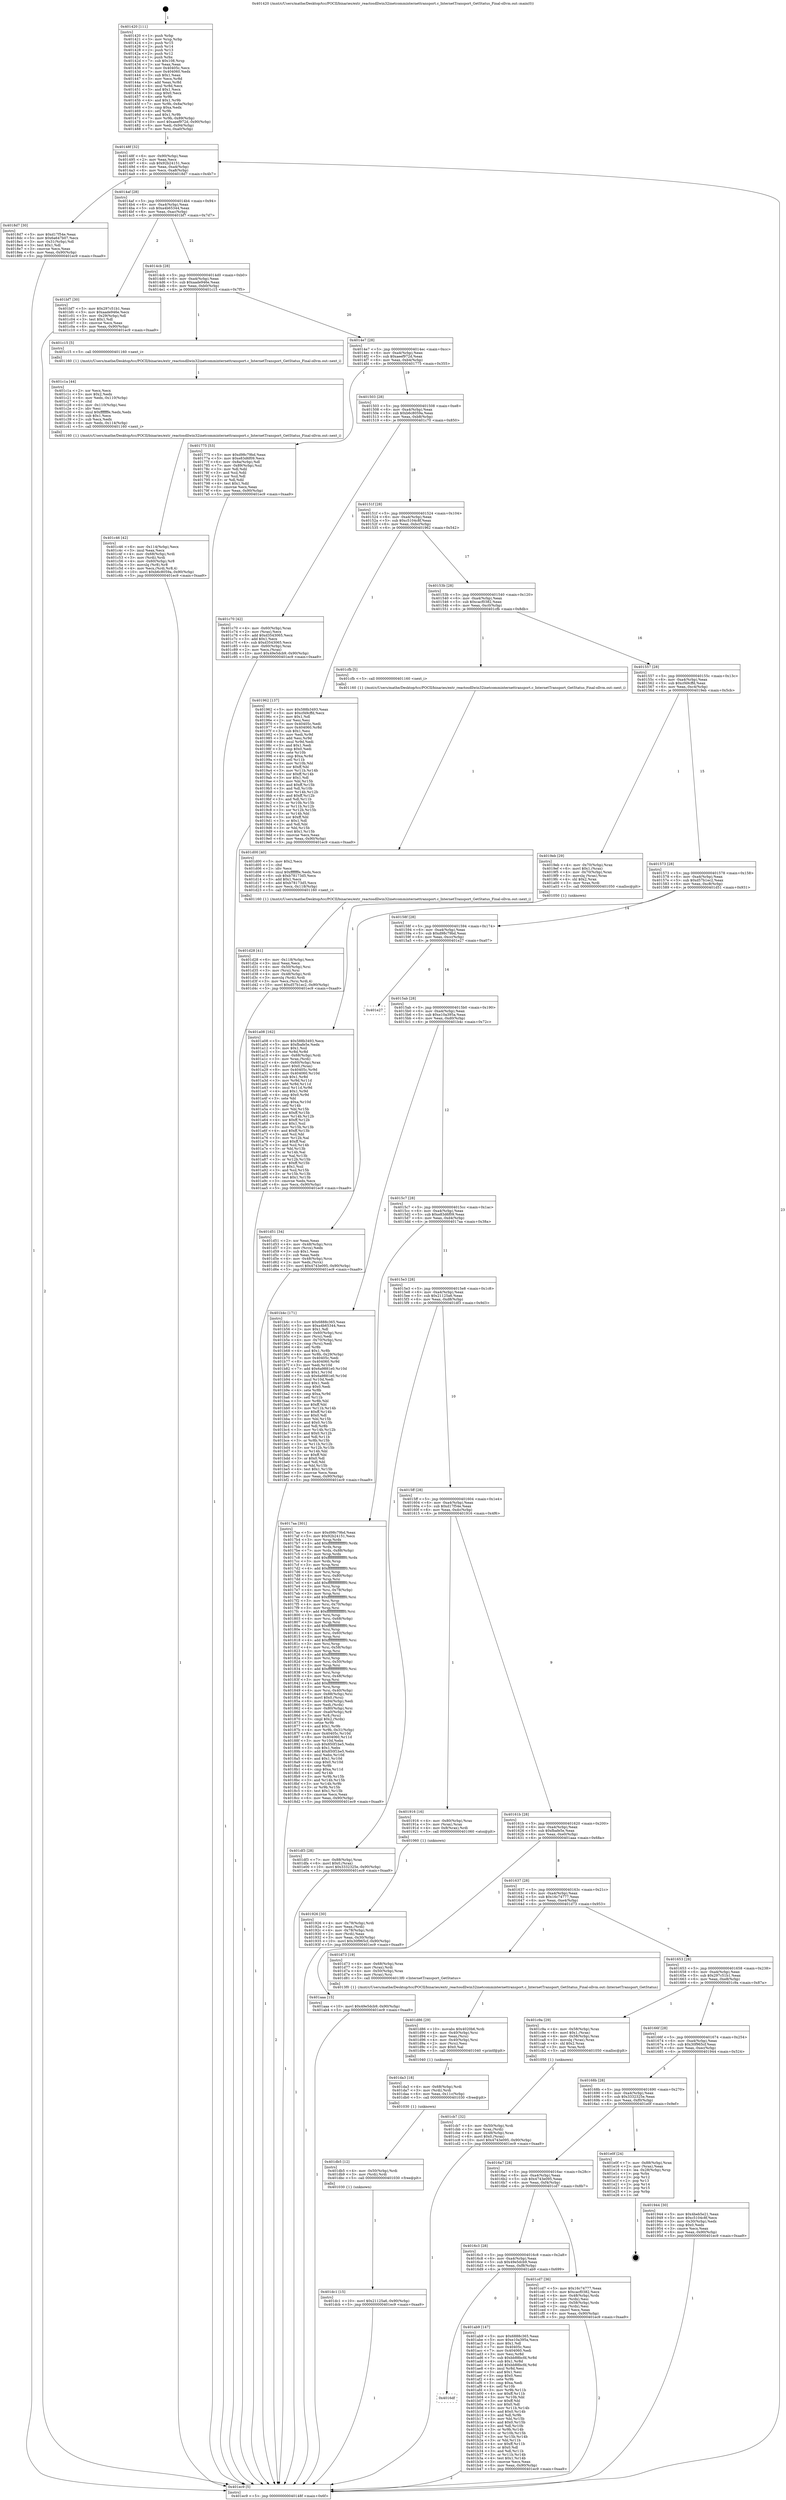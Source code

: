 digraph "0x401420" {
  label = "0x401420 (/mnt/c/Users/mathe/Desktop/tcc/POCII/binaries/extr_reactosdllwin32inetcomminternettransport.c_InternetTransport_GetStatus_Final-ollvm.out::main(0))"
  labelloc = "t"
  node[shape=record]

  Entry [label="",width=0.3,height=0.3,shape=circle,fillcolor=black,style=filled]
  "0x40148f" [label="{
     0x40148f [32]\l
     | [instrs]\l
     &nbsp;&nbsp;0x40148f \<+6\>: mov -0x90(%rbp),%eax\l
     &nbsp;&nbsp;0x401495 \<+2\>: mov %eax,%ecx\l
     &nbsp;&nbsp;0x401497 \<+6\>: sub $0x92b24151,%ecx\l
     &nbsp;&nbsp;0x40149d \<+6\>: mov %eax,-0xa4(%rbp)\l
     &nbsp;&nbsp;0x4014a3 \<+6\>: mov %ecx,-0xa8(%rbp)\l
     &nbsp;&nbsp;0x4014a9 \<+6\>: je 00000000004018d7 \<main+0x4b7\>\l
  }"]
  "0x4018d7" [label="{
     0x4018d7 [30]\l
     | [instrs]\l
     &nbsp;&nbsp;0x4018d7 \<+5\>: mov $0xd17f54e,%eax\l
     &nbsp;&nbsp;0x4018dc \<+5\>: mov $0x6a647b07,%ecx\l
     &nbsp;&nbsp;0x4018e1 \<+3\>: mov -0x31(%rbp),%dl\l
     &nbsp;&nbsp;0x4018e4 \<+3\>: test $0x1,%dl\l
     &nbsp;&nbsp;0x4018e7 \<+3\>: cmovne %ecx,%eax\l
     &nbsp;&nbsp;0x4018ea \<+6\>: mov %eax,-0x90(%rbp)\l
     &nbsp;&nbsp;0x4018f0 \<+5\>: jmp 0000000000401ec9 \<main+0xaa9\>\l
  }"]
  "0x4014af" [label="{
     0x4014af [28]\l
     | [instrs]\l
     &nbsp;&nbsp;0x4014af \<+5\>: jmp 00000000004014b4 \<main+0x94\>\l
     &nbsp;&nbsp;0x4014b4 \<+6\>: mov -0xa4(%rbp),%eax\l
     &nbsp;&nbsp;0x4014ba \<+5\>: sub $0xa4b65344,%eax\l
     &nbsp;&nbsp;0x4014bf \<+6\>: mov %eax,-0xac(%rbp)\l
     &nbsp;&nbsp;0x4014c5 \<+6\>: je 0000000000401bf7 \<main+0x7d7\>\l
  }"]
  Exit [label="",width=0.3,height=0.3,shape=circle,fillcolor=black,style=filled,peripheries=2]
  "0x401bf7" [label="{
     0x401bf7 [30]\l
     | [instrs]\l
     &nbsp;&nbsp;0x401bf7 \<+5\>: mov $0x297c51b1,%eax\l
     &nbsp;&nbsp;0x401bfc \<+5\>: mov $0xaade946e,%ecx\l
     &nbsp;&nbsp;0x401c01 \<+3\>: mov -0x29(%rbp),%dl\l
     &nbsp;&nbsp;0x401c04 \<+3\>: test $0x1,%dl\l
     &nbsp;&nbsp;0x401c07 \<+3\>: cmovne %ecx,%eax\l
     &nbsp;&nbsp;0x401c0a \<+6\>: mov %eax,-0x90(%rbp)\l
     &nbsp;&nbsp;0x401c10 \<+5\>: jmp 0000000000401ec9 \<main+0xaa9\>\l
  }"]
  "0x4014cb" [label="{
     0x4014cb [28]\l
     | [instrs]\l
     &nbsp;&nbsp;0x4014cb \<+5\>: jmp 00000000004014d0 \<main+0xb0\>\l
     &nbsp;&nbsp;0x4014d0 \<+6\>: mov -0xa4(%rbp),%eax\l
     &nbsp;&nbsp;0x4014d6 \<+5\>: sub $0xaade946e,%eax\l
     &nbsp;&nbsp;0x4014db \<+6\>: mov %eax,-0xb0(%rbp)\l
     &nbsp;&nbsp;0x4014e1 \<+6\>: je 0000000000401c15 \<main+0x7f5\>\l
  }"]
  "0x401dc1" [label="{
     0x401dc1 [15]\l
     | [instrs]\l
     &nbsp;&nbsp;0x401dc1 \<+10\>: movl $0x21125a6,-0x90(%rbp)\l
     &nbsp;&nbsp;0x401dcb \<+5\>: jmp 0000000000401ec9 \<main+0xaa9\>\l
  }"]
  "0x401c15" [label="{
     0x401c15 [5]\l
     | [instrs]\l
     &nbsp;&nbsp;0x401c15 \<+5\>: call 0000000000401160 \<next_i\>\l
     | [calls]\l
     &nbsp;&nbsp;0x401160 \{1\} (/mnt/c/Users/mathe/Desktop/tcc/POCII/binaries/extr_reactosdllwin32inetcomminternettransport.c_InternetTransport_GetStatus_Final-ollvm.out::next_i)\l
  }"]
  "0x4014e7" [label="{
     0x4014e7 [28]\l
     | [instrs]\l
     &nbsp;&nbsp;0x4014e7 \<+5\>: jmp 00000000004014ec \<main+0xcc\>\l
     &nbsp;&nbsp;0x4014ec \<+6\>: mov -0xa4(%rbp),%eax\l
     &nbsp;&nbsp;0x4014f2 \<+5\>: sub $0xaeef972d,%eax\l
     &nbsp;&nbsp;0x4014f7 \<+6\>: mov %eax,-0xb4(%rbp)\l
     &nbsp;&nbsp;0x4014fd \<+6\>: je 0000000000401775 \<main+0x355\>\l
  }"]
  "0x401db5" [label="{
     0x401db5 [12]\l
     | [instrs]\l
     &nbsp;&nbsp;0x401db5 \<+4\>: mov -0x50(%rbp),%rdi\l
     &nbsp;&nbsp;0x401db9 \<+3\>: mov (%rdi),%rdi\l
     &nbsp;&nbsp;0x401dbc \<+5\>: call 0000000000401030 \<free@plt\>\l
     | [calls]\l
     &nbsp;&nbsp;0x401030 \{1\} (unknown)\l
  }"]
  "0x401775" [label="{
     0x401775 [53]\l
     | [instrs]\l
     &nbsp;&nbsp;0x401775 \<+5\>: mov $0xd98c79bd,%eax\l
     &nbsp;&nbsp;0x40177a \<+5\>: mov $0xe83d6f09,%ecx\l
     &nbsp;&nbsp;0x40177f \<+6\>: mov -0x8a(%rbp),%dl\l
     &nbsp;&nbsp;0x401785 \<+7\>: mov -0x89(%rbp),%sil\l
     &nbsp;&nbsp;0x40178c \<+3\>: mov %dl,%dil\l
     &nbsp;&nbsp;0x40178f \<+3\>: and %sil,%dil\l
     &nbsp;&nbsp;0x401792 \<+3\>: xor %sil,%dl\l
     &nbsp;&nbsp;0x401795 \<+3\>: or %dl,%dil\l
     &nbsp;&nbsp;0x401798 \<+4\>: test $0x1,%dil\l
     &nbsp;&nbsp;0x40179c \<+3\>: cmovne %ecx,%eax\l
     &nbsp;&nbsp;0x40179f \<+6\>: mov %eax,-0x90(%rbp)\l
     &nbsp;&nbsp;0x4017a5 \<+5\>: jmp 0000000000401ec9 \<main+0xaa9\>\l
  }"]
  "0x401503" [label="{
     0x401503 [28]\l
     | [instrs]\l
     &nbsp;&nbsp;0x401503 \<+5\>: jmp 0000000000401508 \<main+0xe8\>\l
     &nbsp;&nbsp;0x401508 \<+6\>: mov -0xa4(%rbp),%eax\l
     &nbsp;&nbsp;0x40150e \<+5\>: sub $0xb6c8059a,%eax\l
     &nbsp;&nbsp;0x401513 \<+6\>: mov %eax,-0xb8(%rbp)\l
     &nbsp;&nbsp;0x401519 \<+6\>: je 0000000000401c70 \<main+0x850\>\l
  }"]
  "0x401ec9" [label="{
     0x401ec9 [5]\l
     | [instrs]\l
     &nbsp;&nbsp;0x401ec9 \<+5\>: jmp 000000000040148f \<main+0x6f\>\l
  }"]
  "0x401420" [label="{
     0x401420 [111]\l
     | [instrs]\l
     &nbsp;&nbsp;0x401420 \<+1\>: push %rbp\l
     &nbsp;&nbsp;0x401421 \<+3\>: mov %rsp,%rbp\l
     &nbsp;&nbsp;0x401424 \<+2\>: push %r15\l
     &nbsp;&nbsp;0x401426 \<+2\>: push %r14\l
     &nbsp;&nbsp;0x401428 \<+2\>: push %r13\l
     &nbsp;&nbsp;0x40142a \<+2\>: push %r12\l
     &nbsp;&nbsp;0x40142c \<+1\>: push %rbx\l
     &nbsp;&nbsp;0x40142d \<+7\>: sub $0x108,%rsp\l
     &nbsp;&nbsp;0x401434 \<+2\>: xor %eax,%eax\l
     &nbsp;&nbsp;0x401436 \<+7\>: mov 0x40405c,%ecx\l
     &nbsp;&nbsp;0x40143d \<+7\>: mov 0x404060,%edx\l
     &nbsp;&nbsp;0x401444 \<+3\>: sub $0x1,%eax\l
     &nbsp;&nbsp;0x401447 \<+3\>: mov %ecx,%r8d\l
     &nbsp;&nbsp;0x40144a \<+3\>: add %eax,%r8d\l
     &nbsp;&nbsp;0x40144d \<+4\>: imul %r8d,%ecx\l
     &nbsp;&nbsp;0x401451 \<+3\>: and $0x1,%ecx\l
     &nbsp;&nbsp;0x401454 \<+3\>: cmp $0x0,%ecx\l
     &nbsp;&nbsp;0x401457 \<+4\>: sete %r9b\l
     &nbsp;&nbsp;0x40145b \<+4\>: and $0x1,%r9b\l
     &nbsp;&nbsp;0x40145f \<+7\>: mov %r9b,-0x8a(%rbp)\l
     &nbsp;&nbsp;0x401466 \<+3\>: cmp $0xa,%edx\l
     &nbsp;&nbsp;0x401469 \<+4\>: setl %r9b\l
     &nbsp;&nbsp;0x40146d \<+4\>: and $0x1,%r9b\l
     &nbsp;&nbsp;0x401471 \<+7\>: mov %r9b,-0x89(%rbp)\l
     &nbsp;&nbsp;0x401478 \<+10\>: movl $0xaeef972d,-0x90(%rbp)\l
     &nbsp;&nbsp;0x401482 \<+6\>: mov %edi,-0x94(%rbp)\l
     &nbsp;&nbsp;0x401488 \<+7\>: mov %rsi,-0xa0(%rbp)\l
  }"]
  "0x401da3" [label="{
     0x401da3 [18]\l
     | [instrs]\l
     &nbsp;&nbsp;0x401da3 \<+4\>: mov -0x68(%rbp),%rdi\l
     &nbsp;&nbsp;0x401da7 \<+3\>: mov (%rdi),%rdi\l
     &nbsp;&nbsp;0x401daa \<+6\>: mov %eax,-0x11c(%rbp)\l
     &nbsp;&nbsp;0x401db0 \<+5\>: call 0000000000401030 \<free@plt\>\l
     | [calls]\l
     &nbsp;&nbsp;0x401030 \{1\} (unknown)\l
  }"]
  "0x401c70" [label="{
     0x401c70 [42]\l
     | [instrs]\l
     &nbsp;&nbsp;0x401c70 \<+4\>: mov -0x60(%rbp),%rax\l
     &nbsp;&nbsp;0x401c74 \<+2\>: mov (%rax),%ecx\l
     &nbsp;&nbsp;0x401c76 \<+6\>: add $0xd3543065,%ecx\l
     &nbsp;&nbsp;0x401c7c \<+3\>: add $0x1,%ecx\l
     &nbsp;&nbsp;0x401c7f \<+6\>: sub $0xd3543065,%ecx\l
     &nbsp;&nbsp;0x401c85 \<+4\>: mov -0x60(%rbp),%rax\l
     &nbsp;&nbsp;0x401c89 \<+2\>: mov %ecx,(%rax)\l
     &nbsp;&nbsp;0x401c8b \<+10\>: movl $0x49e5dcb9,-0x90(%rbp)\l
     &nbsp;&nbsp;0x401c95 \<+5\>: jmp 0000000000401ec9 \<main+0xaa9\>\l
  }"]
  "0x40151f" [label="{
     0x40151f [28]\l
     | [instrs]\l
     &nbsp;&nbsp;0x40151f \<+5\>: jmp 0000000000401524 \<main+0x104\>\l
     &nbsp;&nbsp;0x401524 \<+6\>: mov -0xa4(%rbp),%eax\l
     &nbsp;&nbsp;0x40152a \<+5\>: sub $0xc5104c8f,%eax\l
     &nbsp;&nbsp;0x40152f \<+6\>: mov %eax,-0xbc(%rbp)\l
     &nbsp;&nbsp;0x401535 \<+6\>: je 0000000000401962 \<main+0x542\>\l
  }"]
  "0x401d86" [label="{
     0x401d86 [29]\l
     | [instrs]\l
     &nbsp;&nbsp;0x401d86 \<+10\>: movabs $0x4020b6,%rdi\l
     &nbsp;&nbsp;0x401d90 \<+4\>: mov -0x40(%rbp),%rsi\l
     &nbsp;&nbsp;0x401d94 \<+2\>: mov %eax,(%rsi)\l
     &nbsp;&nbsp;0x401d96 \<+4\>: mov -0x40(%rbp),%rsi\l
     &nbsp;&nbsp;0x401d9a \<+2\>: mov (%rsi),%esi\l
     &nbsp;&nbsp;0x401d9c \<+2\>: mov $0x0,%al\l
     &nbsp;&nbsp;0x401d9e \<+5\>: call 0000000000401040 \<printf@plt\>\l
     | [calls]\l
     &nbsp;&nbsp;0x401040 \{1\} (unknown)\l
  }"]
  "0x401962" [label="{
     0x401962 [137]\l
     | [instrs]\l
     &nbsp;&nbsp;0x401962 \<+5\>: mov $0x588b3493,%eax\l
     &nbsp;&nbsp;0x401967 \<+5\>: mov $0xcf49cffd,%ecx\l
     &nbsp;&nbsp;0x40196c \<+2\>: mov $0x1,%dl\l
     &nbsp;&nbsp;0x40196e \<+2\>: xor %esi,%esi\l
     &nbsp;&nbsp;0x401970 \<+7\>: mov 0x40405c,%edi\l
     &nbsp;&nbsp;0x401977 \<+8\>: mov 0x404060,%r8d\l
     &nbsp;&nbsp;0x40197f \<+3\>: sub $0x1,%esi\l
     &nbsp;&nbsp;0x401982 \<+3\>: mov %edi,%r9d\l
     &nbsp;&nbsp;0x401985 \<+3\>: add %esi,%r9d\l
     &nbsp;&nbsp;0x401988 \<+4\>: imul %r9d,%edi\l
     &nbsp;&nbsp;0x40198c \<+3\>: and $0x1,%edi\l
     &nbsp;&nbsp;0x40198f \<+3\>: cmp $0x0,%edi\l
     &nbsp;&nbsp;0x401992 \<+4\>: sete %r10b\l
     &nbsp;&nbsp;0x401996 \<+4\>: cmp $0xa,%r8d\l
     &nbsp;&nbsp;0x40199a \<+4\>: setl %r11b\l
     &nbsp;&nbsp;0x40199e \<+3\>: mov %r10b,%bl\l
     &nbsp;&nbsp;0x4019a1 \<+3\>: xor $0xff,%bl\l
     &nbsp;&nbsp;0x4019a4 \<+3\>: mov %r11b,%r14b\l
     &nbsp;&nbsp;0x4019a7 \<+4\>: xor $0xff,%r14b\l
     &nbsp;&nbsp;0x4019ab \<+3\>: xor $0x1,%dl\l
     &nbsp;&nbsp;0x4019ae \<+3\>: mov %bl,%r15b\l
     &nbsp;&nbsp;0x4019b1 \<+4\>: and $0xff,%r15b\l
     &nbsp;&nbsp;0x4019b5 \<+3\>: and %dl,%r10b\l
     &nbsp;&nbsp;0x4019b8 \<+3\>: mov %r14b,%r12b\l
     &nbsp;&nbsp;0x4019bb \<+4\>: and $0xff,%r12b\l
     &nbsp;&nbsp;0x4019bf \<+3\>: and %dl,%r11b\l
     &nbsp;&nbsp;0x4019c2 \<+3\>: or %r10b,%r15b\l
     &nbsp;&nbsp;0x4019c5 \<+3\>: or %r11b,%r12b\l
     &nbsp;&nbsp;0x4019c8 \<+3\>: xor %r12b,%r15b\l
     &nbsp;&nbsp;0x4019cb \<+3\>: or %r14b,%bl\l
     &nbsp;&nbsp;0x4019ce \<+3\>: xor $0xff,%bl\l
     &nbsp;&nbsp;0x4019d1 \<+3\>: or $0x1,%dl\l
     &nbsp;&nbsp;0x4019d4 \<+2\>: and %dl,%bl\l
     &nbsp;&nbsp;0x4019d6 \<+3\>: or %bl,%r15b\l
     &nbsp;&nbsp;0x4019d9 \<+4\>: test $0x1,%r15b\l
     &nbsp;&nbsp;0x4019dd \<+3\>: cmovne %ecx,%eax\l
     &nbsp;&nbsp;0x4019e0 \<+6\>: mov %eax,-0x90(%rbp)\l
     &nbsp;&nbsp;0x4019e6 \<+5\>: jmp 0000000000401ec9 \<main+0xaa9\>\l
  }"]
  "0x40153b" [label="{
     0x40153b [28]\l
     | [instrs]\l
     &nbsp;&nbsp;0x40153b \<+5\>: jmp 0000000000401540 \<main+0x120\>\l
     &nbsp;&nbsp;0x401540 \<+6\>: mov -0xa4(%rbp),%eax\l
     &nbsp;&nbsp;0x401546 \<+5\>: sub $0xcacf0382,%eax\l
     &nbsp;&nbsp;0x40154b \<+6\>: mov %eax,-0xc0(%rbp)\l
     &nbsp;&nbsp;0x401551 \<+6\>: je 0000000000401cfb \<main+0x8db\>\l
  }"]
  "0x401d28" [label="{
     0x401d28 [41]\l
     | [instrs]\l
     &nbsp;&nbsp;0x401d28 \<+6\>: mov -0x118(%rbp),%ecx\l
     &nbsp;&nbsp;0x401d2e \<+3\>: imul %eax,%ecx\l
     &nbsp;&nbsp;0x401d31 \<+4\>: mov -0x50(%rbp),%rsi\l
     &nbsp;&nbsp;0x401d35 \<+3\>: mov (%rsi),%rsi\l
     &nbsp;&nbsp;0x401d38 \<+4\>: mov -0x48(%rbp),%rdi\l
     &nbsp;&nbsp;0x401d3c \<+3\>: movslq (%rdi),%rdi\l
     &nbsp;&nbsp;0x401d3f \<+3\>: mov %ecx,(%rsi,%rdi,4)\l
     &nbsp;&nbsp;0x401d42 \<+10\>: movl $0xd57b1ec2,-0x90(%rbp)\l
     &nbsp;&nbsp;0x401d4c \<+5\>: jmp 0000000000401ec9 \<main+0xaa9\>\l
  }"]
  "0x401cfb" [label="{
     0x401cfb [5]\l
     | [instrs]\l
     &nbsp;&nbsp;0x401cfb \<+5\>: call 0000000000401160 \<next_i\>\l
     | [calls]\l
     &nbsp;&nbsp;0x401160 \{1\} (/mnt/c/Users/mathe/Desktop/tcc/POCII/binaries/extr_reactosdllwin32inetcomminternettransport.c_InternetTransport_GetStatus_Final-ollvm.out::next_i)\l
  }"]
  "0x401557" [label="{
     0x401557 [28]\l
     | [instrs]\l
     &nbsp;&nbsp;0x401557 \<+5\>: jmp 000000000040155c \<main+0x13c\>\l
     &nbsp;&nbsp;0x40155c \<+6\>: mov -0xa4(%rbp),%eax\l
     &nbsp;&nbsp;0x401562 \<+5\>: sub $0xcf49cffd,%eax\l
     &nbsp;&nbsp;0x401567 \<+6\>: mov %eax,-0xc4(%rbp)\l
     &nbsp;&nbsp;0x40156d \<+6\>: je 00000000004019eb \<main+0x5cb\>\l
  }"]
  "0x401d00" [label="{
     0x401d00 [40]\l
     | [instrs]\l
     &nbsp;&nbsp;0x401d00 \<+5\>: mov $0x2,%ecx\l
     &nbsp;&nbsp;0x401d05 \<+1\>: cltd\l
     &nbsp;&nbsp;0x401d06 \<+2\>: idiv %ecx\l
     &nbsp;&nbsp;0x401d08 \<+6\>: imul $0xfffffffe,%edx,%ecx\l
     &nbsp;&nbsp;0x401d0e \<+6\>: sub $0xb78173d5,%ecx\l
     &nbsp;&nbsp;0x401d14 \<+3\>: add $0x1,%ecx\l
     &nbsp;&nbsp;0x401d17 \<+6\>: add $0xb78173d5,%ecx\l
     &nbsp;&nbsp;0x401d1d \<+6\>: mov %ecx,-0x118(%rbp)\l
     &nbsp;&nbsp;0x401d23 \<+5\>: call 0000000000401160 \<next_i\>\l
     | [calls]\l
     &nbsp;&nbsp;0x401160 \{1\} (/mnt/c/Users/mathe/Desktop/tcc/POCII/binaries/extr_reactosdllwin32inetcomminternettransport.c_InternetTransport_GetStatus_Final-ollvm.out::next_i)\l
  }"]
  "0x4019eb" [label="{
     0x4019eb [29]\l
     | [instrs]\l
     &nbsp;&nbsp;0x4019eb \<+4\>: mov -0x70(%rbp),%rax\l
     &nbsp;&nbsp;0x4019ef \<+6\>: movl $0x1,(%rax)\l
     &nbsp;&nbsp;0x4019f5 \<+4\>: mov -0x70(%rbp),%rax\l
     &nbsp;&nbsp;0x4019f9 \<+3\>: movslq (%rax),%rax\l
     &nbsp;&nbsp;0x4019fc \<+4\>: shl $0x2,%rax\l
     &nbsp;&nbsp;0x401a00 \<+3\>: mov %rax,%rdi\l
     &nbsp;&nbsp;0x401a03 \<+5\>: call 0000000000401050 \<malloc@plt\>\l
     | [calls]\l
     &nbsp;&nbsp;0x401050 \{1\} (unknown)\l
  }"]
  "0x401573" [label="{
     0x401573 [28]\l
     | [instrs]\l
     &nbsp;&nbsp;0x401573 \<+5\>: jmp 0000000000401578 \<main+0x158\>\l
     &nbsp;&nbsp;0x401578 \<+6\>: mov -0xa4(%rbp),%eax\l
     &nbsp;&nbsp;0x40157e \<+5\>: sub $0xd57b1ec2,%eax\l
     &nbsp;&nbsp;0x401583 \<+6\>: mov %eax,-0xc8(%rbp)\l
     &nbsp;&nbsp;0x401589 \<+6\>: je 0000000000401d51 \<main+0x931\>\l
  }"]
  "0x401cb7" [label="{
     0x401cb7 [32]\l
     | [instrs]\l
     &nbsp;&nbsp;0x401cb7 \<+4\>: mov -0x50(%rbp),%rdi\l
     &nbsp;&nbsp;0x401cbb \<+3\>: mov %rax,(%rdi)\l
     &nbsp;&nbsp;0x401cbe \<+4\>: mov -0x48(%rbp),%rax\l
     &nbsp;&nbsp;0x401cc2 \<+6\>: movl $0x0,(%rax)\l
     &nbsp;&nbsp;0x401cc8 \<+10\>: movl $0x4743e095,-0x90(%rbp)\l
     &nbsp;&nbsp;0x401cd2 \<+5\>: jmp 0000000000401ec9 \<main+0xaa9\>\l
  }"]
  "0x401d51" [label="{
     0x401d51 [34]\l
     | [instrs]\l
     &nbsp;&nbsp;0x401d51 \<+2\>: xor %eax,%eax\l
     &nbsp;&nbsp;0x401d53 \<+4\>: mov -0x48(%rbp),%rcx\l
     &nbsp;&nbsp;0x401d57 \<+2\>: mov (%rcx),%edx\l
     &nbsp;&nbsp;0x401d59 \<+3\>: sub $0x1,%eax\l
     &nbsp;&nbsp;0x401d5c \<+2\>: sub %eax,%edx\l
     &nbsp;&nbsp;0x401d5e \<+4\>: mov -0x48(%rbp),%rcx\l
     &nbsp;&nbsp;0x401d62 \<+2\>: mov %edx,(%rcx)\l
     &nbsp;&nbsp;0x401d64 \<+10\>: movl $0x4743e095,-0x90(%rbp)\l
     &nbsp;&nbsp;0x401d6e \<+5\>: jmp 0000000000401ec9 \<main+0xaa9\>\l
  }"]
  "0x40158f" [label="{
     0x40158f [28]\l
     | [instrs]\l
     &nbsp;&nbsp;0x40158f \<+5\>: jmp 0000000000401594 \<main+0x174\>\l
     &nbsp;&nbsp;0x401594 \<+6\>: mov -0xa4(%rbp),%eax\l
     &nbsp;&nbsp;0x40159a \<+5\>: sub $0xd98c79bd,%eax\l
     &nbsp;&nbsp;0x40159f \<+6\>: mov %eax,-0xcc(%rbp)\l
     &nbsp;&nbsp;0x4015a5 \<+6\>: je 0000000000401e27 \<main+0xa07\>\l
  }"]
  "0x401c46" [label="{
     0x401c46 [42]\l
     | [instrs]\l
     &nbsp;&nbsp;0x401c46 \<+6\>: mov -0x114(%rbp),%ecx\l
     &nbsp;&nbsp;0x401c4c \<+3\>: imul %eax,%ecx\l
     &nbsp;&nbsp;0x401c4f \<+4\>: mov -0x68(%rbp),%rdi\l
     &nbsp;&nbsp;0x401c53 \<+3\>: mov (%rdi),%rdi\l
     &nbsp;&nbsp;0x401c56 \<+4\>: mov -0x60(%rbp),%r8\l
     &nbsp;&nbsp;0x401c5a \<+3\>: movslq (%r8),%r8\l
     &nbsp;&nbsp;0x401c5d \<+4\>: mov %ecx,(%rdi,%r8,4)\l
     &nbsp;&nbsp;0x401c61 \<+10\>: movl $0xb6c8059a,-0x90(%rbp)\l
     &nbsp;&nbsp;0x401c6b \<+5\>: jmp 0000000000401ec9 \<main+0xaa9\>\l
  }"]
  "0x401e27" [label="{
     0x401e27\l
  }", style=dashed]
  "0x4015ab" [label="{
     0x4015ab [28]\l
     | [instrs]\l
     &nbsp;&nbsp;0x4015ab \<+5\>: jmp 00000000004015b0 \<main+0x190\>\l
     &nbsp;&nbsp;0x4015b0 \<+6\>: mov -0xa4(%rbp),%eax\l
     &nbsp;&nbsp;0x4015b6 \<+5\>: sub $0xe10a395a,%eax\l
     &nbsp;&nbsp;0x4015bb \<+6\>: mov %eax,-0xd0(%rbp)\l
     &nbsp;&nbsp;0x4015c1 \<+6\>: je 0000000000401b4c \<main+0x72c\>\l
  }"]
  "0x401c1a" [label="{
     0x401c1a [44]\l
     | [instrs]\l
     &nbsp;&nbsp;0x401c1a \<+2\>: xor %ecx,%ecx\l
     &nbsp;&nbsp;0x401c1c \<+5\>: mov $0x2,%edx\l
     &nbsp;&nbsp;0x401c21 \<+6\>: mov %edx,-0x110(%rbp)\l
     &nbsp;&nbsp;0x401c27 \<+1\>: cltd\l
     &nbsp;&nbsp;0x401c28 \<+6\>: mov -0x110(%rbp),%esi\l
     &nbsp;&nbsp;0x401c2e \<+2\>: idiv %esi\l
     &nbsp;&nbsp;0x401c30 \<+6\>: imul $0xfffffffe,%edx,%edx\l
     &nbsp;&nbsp;0x401c36 \<+3\>: sub $0x1,%ecx\l
     &nbsp;&nbsp;0x401c39 \<+2\>: sub %ecx,%edx\l
     &nbsp;&nbsp;0x401c3b \<+6\>: mov %edx,-0x114(%rbp)\l
     &nbsp;&nbsp;0x401c41 \<+5\>: call 0000000000401160 \<next_i\>\l
     | [calls]\l
     &nbsp;&nbsp;0x401160 \{1\} (/mnt/c/Users/mathe/Desktop/tcc/POCII/binaries/extr_reactosdllwin32inetcomminternettransport.c_InternetTransport_GetStatus_Final-ollvm.out::next_i)\l
  }"]
  "0x401b4c" [label="{
     0x401b4c [171]\l
     | [instrs]\l
     &nbsp;&nbsp;0x401b4c \<+5\>: mov $0x6888c365,%eax\l
     &nbsp;&nbsp;0x401b51 \<+5\>: mov $0xa4b65344,%ecx\l
     &nbsp;&nbsp;0x401b56 \<+2\>: mov $0x1,%dl\l
     &nbsp;&nbsp;0x401b58 \<+4\>: mov -0x60(%rbp),%rsi\l
     &nbsp;&nbsp;0x401b5c \<+2\>: mov (%rsi),%edi\l
     &nbsp;&nbsp;0x401b5e \<+4\>: mov -0x70(%rbp),%rsi\l
     &nbsp;&nbsp;0x401b62 \<+2\>: cmp (%rsi),%edi\l
     &nbsp;&nbsp;0x401b64 \<+4\>: setl %r8b\l
     &nbsp;&nbsp;0x401b68 \<+4\>: and $0x1,%r8b\l
     &nbsp;&nbsp;0x401b6c \<+4\>: mov %r8b,-0x29(%rbp)\l
     &nbsp;&nbsp;0x401b70 \<+7\>: mov 0x40405c,%edi\l
     &nbsp;&nbsp;0x401b77 \<+8\>: mov 0x404060,%r9d\l
     &nbsp;&nbsp;0x401b7f \<+3\>: mov %edi,%r10d\l
     &nbsp;&nbsp;0x401b82 \<+7\>: add $0x6a9881e0,%r10d\l
     &nbsp;&nbsp;0x401b89 \<+4\>: sub $0x1,%r10d\l
     &nbsp;&nbsp;0x401b8d \<+7\>: sub $0x6a9881e0,%r10d\l
     &nbsp;&nbsp;0x401b94 \<+4\>: imul %r10d,%edi\l
     &nbsp;&nbsp;0x401b98 \<+3\>: and $0x1,%edi\l
     &nbsp;&nbsp;0x401b9b \<+3\>: cmp $0x0,%edi\l
     &nbsp;&nbsp;0x401b9e \<+4\>: sete %r8b\l
     &nbsp;&nbsp;0x401ba2 \<+4\>: cmp $0xa,%r9d\l
     &nbsp;&nbsp;0x401ba6 \<+4\>: setl %r11b\l
     &nbsp;&nbsp;0x401baa \<+3\>: mov %r8b,%bl\l
     &nbsp;&nbsp;0x401bad \<+3\>: xor $0xff,%bl\l
     &nbsp;&nbsp;0x401bb0 \<+3\>: mov %r11b,%r14b\l
     &nbsp;&nbsp;0x401bb3 \<+4\>: xor $0xff,%r14b\l
     &nbsp;&nbsp;0x401bb7 \<+3\>: xor $0x0,%dl\l
     &nbsp;&nbsp;0x401bba \<+3\>: mov %bl,%r15b\l
     &nbsp;&nbsp;0x401bbd \<+4\>: and $0x0,%r15b\l
     &nbsp;&nbsp;0x401bc1 \<+3\>: and %dl,%r8b\l
     &nbsp;&nbsp;0x401bc4 \<+3\>: mov %r14b,%r12b\l
     &nbsp;&nbsp;0x401bc7 \<+4\>: and $0x0,%r12b\l
     &nbsp;&nbsp;0x401bcb \<+3\>: and %dl,%r11b\l
     &nbsp;&nbsp;0x401bce \<+3\>: or %r8b,%r15b\l
     &nbsp;&nbsp;0x401bd1 \<+3\>: or %r11b,%r12b\l
     &nbsp;&nbsp;0x401bd4 \<+3\>: xor %r12b,%r15b\l
     &nbsp;&nbsp;0x401bd7 \<+3\>: or %r14b,%bl\l
     &nbsp;&nbsp;0x401bda \<+3\>: xor $0xff,%bl\l
     &nbsp;&nbsp;0x401bdd \<+3\>: or $0x0,%dl\l
     &nbsp;&nbsp;0x401be0 \<+2\>: and %dl,%bl\l
     &nbsp;&nbsp;0x401be2 \<+3\>: or %bl,%r15b\l
     &nbsp;&nbsp;0x401be5 \<+4\>: test $0x1,%r15b\l
     &nbsp;&nbsp;0x401be9 \<+3\>: cmovne %ecx,%eax\l
     &nbsp;&nbsp;0x401bec \<+6\>: mov %eax,-0x90(%rbp)\l
     &nbsp;&nbsp;0x401bf2 \<+5\>: jmp 0000000000401ec9 \<main+0xaa9\>\l
  }"]
  "0x4015c7" [label="{
     0x4015c7 [28]\l
     | [instrs]\l
     &nbsp;&nbsp;0x4015c7 \<+5\>: jmp 00000000004015cc \<main+0x1ac\>\l
     &nbsp;&nbsp;0x4015cc \<+6\>: mov -0xa4(%rbp),%eax\l
     &nbsp;&nbsp;0x4015d2 \<+5\>: sub $0xe83d6f09,%eax\l
     &nbsp;&nbsp;0x4015d7 \<+6\>: mov %eax,-0xd4(%rbp)\l
     &nbsp;&nbsp;0x4015dd \<+6\>: je 00000000004017aa \<main+0x38a\>\l
  }"]
  "0x4016df" [label="{
     0x4016df\l
  }", style=dashed]
  "0x4017aa" [label="{
     0x4017aa [301]\l
     | [instrs]\l
     &nbsp;&nbsp;0x4017aa \<+5\>: mov $0xd98c79bd,%eax\l
     &nbsp;&nbsp;0x4017af \<+5\>: mov $0x92b24151,%ecx\l
     &nbsp;&nbsp;0x4017b4 \<+3\>: mov %rsp,%rdx\l
     &nbsp;&nbsp;0x4017b7 \<+4\>: add $0xfffffffffffffff0,%rdx\l
     &nbsp;&nbsp;0x4017bb \<+3\>: mov %rdx,%rsp\l
     &nbsp;&nbsp;0x4017be \<+7\>: mov %rdx,-0x88(%rbp)\l
     &nbsp;&nbsp;0x4017c5 \<+3\>: mov %rsp,%rdx\l
     &nbsp;&nbsp;0x4017c8 \<+4\>: add $0xfffffffffffffff0,%rdx\l
     &nbsp;&nbsp;0x4017cc \<+3\>: mov %rdx,%rsp\l
     &nbsp;&nbsp;0x4017cf \<+3\>: mov %rsp,%rsi\l
     &nbsp;&nbsp;0x4017d2 \<+4\>: add $0xfffffffffffffff0,%rsi\l
     &nbsp;&nbsp;0x4017d6 \<+3\>: mov %rsi,%rsp\l
     &nbsp;&nbsp;0x4017d9 \<+4\>: mov %rsi,-0x80(%rbp)\l
     &nbsp;&nbsp;0x4017dd \<+3\>: mov %rsp,%rsi\l
     &nbsp;&nbsp;0x4017e0 \<+4\>: add $0xfffffffffffffff0,%rsi\l
     &nbsp;&nbsp;0x4017e4 \<+3\>: mov %rsi,%rsp\l
     &nbsp;&nbsp;0x4017e7 \<+4\>: mov %rsi,-0x78(%rbp)\l
     &nbsp;&nbsp;0x4017eb \<+3\>: mov %rsp,%rsi\l
     &nbsp;&nbsp;0x4017ee \<+4\>: add $0xfffffffffffffff0,%rsi\l
     &nbsp;&nbsp;0x4017f2 \<+3\>: mov %rsi,%rsp\l
     &nbsp;&nbsp;0x4017f5 \<+4\>: mov %rsi,-0x70(%rbp)\l
     &nbsp;&nbsp;0x4017f9 \<+3\>: mov %rsp,%rsi\l
     &nbsp;&nbsp;0x4017fc \<+4\>: add $0xfffffffffffffff0,%rsi\l
     &nbsp;&nbsp;0x401800 \<+3\>: mov %rsi,%rsp\l
     &nbsp;&nbsp;0x401803 \<+4\>: mov %rsi,-0x68(%rbp)\l
     &nbsp;&nbsp;0x401807 \<+3\>: mov %rsp,%rsi\l
     &nbsp;&nbsp;0x40180a \<+4\>: add $0xfffffffffffffff0,%rsi\l
     &nbsp;&nbsp;0x40180e \<+3\>: mov %rsi,%rsp\l
     &nbsp;&nbsp;0x401811 \<+4\>: mov %rsi,-0x60(%rbp)\l
     &nbsp;&nbsp;0x401815 \<+3\>: mov %rsp,%rsi\l
     &nbsp;&nbsp;0x401818 \<+4\>: add $0xfffffffffffffff0,%rsi\l
     &nbsp;&nbsp;0x40181c \<+3\>: mov %rsi,%rsp\l
     &nbsp;&nbsp;0x40181f \<+4\>: mov %rsi,-0x58(%rbp)\l
     &nbsp;&nbsp;0x401823 \<+3\>: mov %rsp,%rsi\l
     &nbsp;&nbsp;0x401826 \<+4\>: add $0xfffffffffffffff0,%rsi\l
     &nbsp;&nbsp;0x40182a \<+3\>: mov %rsi,%rsp\l
     &nbsp;&nbsp;0x40182d \<+4\>: mov %rsi,-0x50(%rbp)\l
     &nbsp;&nbsp;0x401831 \<+3\>: mov %rsp,%rsi\l
     &nbsp;&nbsp;0x401834 \<+4\>: add $0xfffffffffffffff0,%rsi\l
     &nbsp;&nbsp;0x401838 \<+3\>: mov %rsi,%rsp\l
     &nbsp;&nbsp;0x40183b \<+4\>: mov %rsi,-0x48(%rbp)\l
     &nbsp;&nbsp;0x40183f \<+3\>: mov %rsp,%rsi\l
     &nbsp;&nbsp;0x401842 \<+4\>: add $0xfffffffffffffff0,%rsi\l
     &nbsp;&nbsp;0x401846 \<+3\>: mov %rsi,%rsp\l
     &nbsp;&nbsp;0x401849 \<+4\>: mov %rsi,-0x40(%rbp)\l
     &nbsp;&nbsp;0x40184d \<+7\>: mov -0x88(%rbp),%rsi\l
     &nbsp;&nbsp;0x401854 \<+6\>: movl $0x0,(%rsi)\l
     &nbsp;&nbsp;0x40185a \<+6\>: mov -0x94(%rbp),%edi\l
     &nbsp;&nbsp;0x401860 \<+2\>: mov %edi,(%rdx)\l
     &nbsp;&nbsp;0x401862 \<+4\>: mov -0x80(%rbp),%rsi\l
     &nbsp;&nbsp;0x401866 \<+7\>: mov -0xa0(%rbp),%r8\l
     &nbsp;&nbsp;0x40186d \<+3\>: mov %r8,(%rsi)\l
     &nbsp;&nbsp;0x401870 \<+3\>: cmpl $0x2,(%rdx)\l
     &nbsp;&nbsp;0x401873 \<+4\>: setne %r9b\l
     &nbsp;&nbsp;0x401877 \<+4\>: and $0x1,%r9b\l
     &nbsp;&nbsp;0x40187b \<+4\>: mov %r9b,-0x31(%rbp)\l
     &nbsp;&nbsp;0x40187f \<+8\>: mov 0x40405c,%r10d\l
     &nbsp;&nbsp;0x401887 \<+8\>: mov 0x404060,%r11d\l
     &nbsp;&nbsp;0x40188f \<+3\>: mov %r10d,%ebx\l
     &nbsp;&nbsp;0x401892 \<+6\>: sub $0x850f1be5,%ebx\l
     &nbsp;&nbsp;0x401898 \<+3\>: sub $0x1,%ebx\l
     &nbsp;&nbsp;0x40189b \<+6\>: add $0x850f1be5,%ebx\l
     &nbsp;&nbsp;0x4018a1 \<+4\>: imul %ebx,%r10d\l
     &nbsp;&nbsp;0x4018a5 \<+4\>: and $0x1,%r10d\l
     &nbsp;&nbsp;0x4018a9 \<+4\>: cmp $0x0,%r10d\l
     &nbsp;&nbsp;0x4018ad \<+4\>: sete %r9b\l
     &nbsp;&nbsp;0x4018b1 \<+4\>: cmp $0xa,%r11d\l
     &nbsp;&nbsp;0x4018b5 \<+4\>: setl %r14b\l
     &nbsp;&nbsp;0x4018b9 \<+3\>: mov %r9b,%r15b\l
     &nbsp;&nbsp;0x4018bc \<+3\>: and %r14b,%r15b\l
     &nbsp;&nbsp;0x4018bf \<+3\>: xor %r14b,%r9b\l
     &nbsp;&nbsp;0x4018c2 \<+3\>: or %r9b,%r15b\l
     &nbsp;&nbsp;0x4018c5 \<+4\>: test $0x1,%r15b\l
     &nbsp;&nbsp;0x4018c9 \<+3\>: cmovne %ecx,%eax\l
     &nbsp;&nbsp;0x4018cc \<+6\>: mov %eax,-0x90(%rbp)\l
     &nbsp;&nbsp;0x4018d2 \<+5\>: jmp 0000000000401ec9 \<main+0xaa9\>\l
  }"]
  "0x4015e3" [label="{
     0x4015e3 [28]\l
     | [instrs]\l
     &nbsp;&nbsp;0x4015e3 \<+5\>: jmp 00000000004015e8 \<main+0x1c8\>\l
     &nbsp;&nbsp;0x4015e8 \<+6\>: mov -0xa4(%rbp),%eax\l
     &nbsp;&nbsp;0x4015ee \<+5\>: sub $0x21125a6,%eax\l
     &nbsp;&nbsp;0x4015f3 \<+6\>: mov %eax,-0xd8(%rbp)\l
     &nbsp;&nbsp;0x4015f9 \<+6\>: je 0000000000401df3 \<main+0x9d3\>\l
  }"]
  "0x401ab9" [label="{
     0x401ab9 [147]\l
     | [instrs]\l
     &nbsp;&nbsp;0x401ab9 \<+5\>: mov $0x6888c365,%eax\l
     &nbsp;&nbsp;0x401abe \<+5\>: mov $0xe10a395a,%ecx\l
     &nbsp;&nbsp;0x401ac3 \<+2\>: mov $0x1,%dl\l
     &nbsp;&nbsp;0x401ac5 \<+7\>: mov 0x40405c,%esi\l
     &nbsp;&nbsp;0x401acc \<+7\>: mov 0x404060,%edi\l
     &nbsp;&nbsp;0x401ad3 \<+3\>: mov %esi,%r8d\l
     &nbsp;&nbsp;0x401ad6 \<+7\>: sub $0xbb88bcfd,%r8d\l
     &nbsp;&nbsp;0x401add \<+4\>: sub $0x1,%r8d\l
     &nbsp;&nbsp;0x401ae1 \<+7\>: add $0xbb88bcfd,%r8d\l
     &nbsp;&nbsp;0x401ae8 \<+4\>: imul %r8d,%esi\l
     &nbsp;&nbsp;0x401aec \<+3\>: and $0x1,%esi\l
     &nbsp;&nbsp;0x401aef \<+3\>: cmp $0x0,%esi\l
     &nbsp;&nbsp;0x401af2 \<+4\>: sete %r9b\l
     &nbsp;&nbsp;0x401af6 \<+3\>: cmp $0xa,%edi\l
     &nbsp;&nbsp;0x401af9 \<+4\>: setl %r10b\l
     &nbsp;&nbsp;0x401afd \<+3\>: mov %r9b,%r11b\l
     &nbsp;&nbsp;0x401b00 \<+4\>: xor $0xff,%r11b\l
     &nbsp;&nbsp;0x401b04 \<+3\>: mov %r10b,%bl\l
     &nbsp;&nbsp;0x401b07 \<+3\>: xor $0xff,%bl\l
     &nbsp;&nbsp;0x401b0a \<+3\>: xor $0x0,%dl\l
     &nbsp;&nbsp;0x401b0d \<+3\>: mov %r11b,%r14b\l
     &nbsp;&nbsp;0x401b10 \<+4\>: and $0x0,%r14b\l
     &nbsp;&nbsp;0x401b14 \<+3\>: and %dl,%r9b\l
     &nbsp;&nbsp;0x401b17 \<+3\>: mov %bl,%r15b\l
     &nbsp;&nbsp;0x401b1a \<+4\>: and $0x0,%r15b\l
     &nbsp;&nbsp;0x401b1e \<+3\>: and %dl,%r10b\l
     &nbsp;&nbsp;0x401b21 \<+3\>: or %r9b,%r14b\l
     &nbsp;&nbsp;0x401b24 \<+3\>: or %r10b,%r15b\l
     &nbsp;&nbsp;0x401b27 \<+3\>: xor %r15b,%r14b\l
     &nbsp;&nbsp;0x401b2a \<+3\>: or %bl,%r11b\l
     &nbsp;&nbsp;0x401b2d \<+4\>: xor $0xff,%r11b\l
     &nbsp;&nbsp;0x401b31 \<+3\>: or $0x0,%dl\l
     &nbsp;&nbsp;0x401b34 \<+3\>: and %dl,%r11b\l
     &nbsp;&nbsp;0x401b37 \<+3\>: or %r11b,%r14b\l
     &nbsp;&nbsp;0x401b3a \<+4\>: test $0x1,%r14b\l
     &nbsp;&nbsp;0x401b3e \<+3\>: cmovne %ecx,%eax\l
     &nbsp;&nbsp;0x401b41 \<+6\>: mov %eax,-0x90(%rbp)\l
     &nbsp;&nbsp;0x401b47 \<+5\>: jmp 0000000000401ec9 \<main+0xaa9\>\l
  }"]
  "0x4016c3" [label="{
     0x4016c3 [28]\l
     | [instrs]\l
     &nbsp;&nbsp;0x4016c3 \<+5\>: jmp 00000000004016c8 \<main+0x2a8\>\l
     &nbsp;&nbsp;0x4016c8 \<+6\>: mov -0xa4(%rbp),%eax\l
     &nbsp;&nbsp;0x4016ce \<+5\>: sub $0x49e5dcb9,%eax\l
     &nbsp;&nbsp;0x4016d3 \<+6\>: mov %eax,-0xf8(%rbp)\l
     &nbsp;&nbsp;0x4016d9 \<+6\>: je 0000000000401ab9 \<main+0x699\>\l
  }"]
  "0x401df3" [label="{
     0x401df3 [28]\l
     | [instrs]\l
     &nbsp;&nbsp;0x401df3 \<+7\>: mov -0x88(%rbp),%rax\l
     &nbsp;&nbsp;0x401dfa \<+6\>: movl $0x0,(%rax)\l
     &nbsp;&nbsp;0x401e00 \<+10\>: movl $0x3332325e,-0x90(%rbp)\l
     &nbsp;&nbsp;0x401e0a \<+5\>: jmp 0000000000401ec9 \<main+0xaa9\>\l
  }"]
  "0x4015ff" [label="{
     0x4015ff [28]\l
     | [instrs]\l
     &nbsp;&nbsp;0x4015ff \<+5\>: jmp 0000000000401604 \<main+0x1e4\>\l
     &nbsp;&nbsp;0x401604 \<+6\>: mov -0xa4(%rbp),%eax\l
     &nbsp;&nbsp;0x40160a \<+5\>: sub $0xd17f54e,%eax\l
     &nbsp;&nbsp;0x40160f \<+6\>: mov %eax,-0xdc(%rbp)\l
     &nbsp;&nbsp;0x401615 \<+6\>: je 0000000000401916 \<main+0x4f6\>\l
  }"]
  "0x401cd7" [label="{
     0x401cd7 [36]\l
     | [instrs]\l
     &nbsp;&nbsp;0x401cd7 \<+5\>: mov $0x16c74777,%eax\l
     &nbsp;&nbsp;0x401cdc \<+5\>: mov $0xcacf0382,%ecx\l
     &nbsp;&nbsp;0x401ce1 \<+4\>: mov -0x48(%rbp),%rdx\l
     &nbsp;&nbsp;0x401ce5 \<+2\>: mov (%rdx),%esi\l
     &nbsp;&nbsp;0x401ce7 \<+4\>: mov -0x58(%rbp),%rdx\l
     &nbsp;&nbsp;0x401ceb \<+2\>: cmp (%rdx),%esi\l
     &nbsp;&nbsp;0x401ced \<+3\>: cmovl %ecx,%eax\l
     &nbsp;&nbsp;0x401cf0 \<+6\>: mov %eax,-0x90(%rbp)\l
     &nbsp;&nbsp;0x401cf6 \<+5\>: jmp 0000000000401ec9 \<main+0xaa9\>\l
  }"]
  "0x401916" [label="{
     0x401916 [16]\l
     | [instrs]\l
     &nbsp;&nbsp;0x401916 \<+4\>: mov -0x80(%rbp),%rax\l
     &nbsp;&nbsp;0x40191a \<+3\>: mov (%rax),%rax\l
     &nbsp;&nbsp;0x40191d \<+4\>: mov 0x8(%rax),%rdi\l
     &nbsp;&nbsp;0x401921 \<+5\>: call 0000000000401060 \<atoi@plt\>\l
     | [calls]\l
     &nbsp;&nbsp;0x401060 \{1\} (unknown)\l
  }"]
  "0x40161b" [label="{
     0x40161b [28]\l
     | [instrs]\l
     &nbsp;&nbsp;0x40161b \<+5\>: jmp 0000000000401620 \<main+0x200\>\l
     &nbsp;&nbsp;0x401620 \<+6\>: mov -0xa4(%rbp),%eax\l
     &nbsp;&nbsp;0x401626 \<+5\>: sub $0xfbafe5e,%eax\l
     &nbsp;&nbsp;0x40162b \<+6\>: mov %eax,-0xe0(%rbp)\l
     &nbsp;&nbsp;0x401631 \<+6\>: je 0000000000401aaa \<main+0x68a\>\l
  }"]
  "0x401926" [label="{
     0x401926 [30]\l
     | [instrs]\l
     &nbsp;&nbsp;0x401926 \<+4\>: mov -0x78(%rbp),%rdi\l
     &nbsp;&nbsp;0x40192a \<+2\>: mov %eax,(%rdi)\l
     &nbsp;&nbsp;0x40192c \<+4\>: mov -0x78(%rbp),%rdi\l
     &nbsp;&nbsp;0x401930 \<+2\>: mov (%rdi),%eax\l
     &nbsp;&nbsp;0x401932 \<+3\>: mov %eax,-0x30(%rbp)\l
     &nbsp;&nbsp;0x401935 \<+10\>: movl $0x30f965cf,-0x90(%rbp)\l
     &nbsp;&nbsp;0x40193f \<+5\>: jmp 0000000000401ec9 \<main+0xaa9\>\l
  }"]
  "0x4016a7" [label="{
     0x4016a7 [28]\l
     | [instrs]\l
     &nbsp;&nbsp;0x4016a7 \<+5\>: jmp 00000000004016ac \<main+0x28c\>\l
     &nbsp;&nbsp;0x4016ac \<+6\>: mov -0xa4(%rbp),%eax\l
     &nbsp;&nbsp;0x4016b2 \<+5\>: sub $0x4743e095,%eax\l
     &nbsp;&nbsp;0x4016b7 \<+6\>: mov %eax,-0xf4(%rbp)\l
     &nbsp;&nbsp;0x4016bd \<+6\>: je 0000000000401cd7 \<main+0x8b7\>\l
  }"]
  "0x401aaa" [label="{
     0x401aaa [15]\l
     | [instrs]\l
     &nbsp;&nbsp;0x401aaa \<+10\>: movl $0x49e5dcb9,-0x90(%rbp)\l
     &nbsp;&nbsp;0x401ab4 \<+5\>: jmp 0000000000401ec9 \<main+0xaa9\>\l
  }"]
  "0x401637" [label="{
     0x401637 [28]\l
     | [instrs]\l
     &nbsp;&nbsp;0x401637 \<+5\>: jmp 000000000040163c \<main+0x21c\>\l
     &nbsp;&nbsp;0x40163c \<+6\>: mov -0xa4(%rbp),%eax\l
     &nbsp;&nbsp;0x401642 \<+5\>: sub $0x16c74777,%eax\l
     &nbsp;&nbsp;0x401647 \<+6\>: mov %eax,-0xe4(%rbp)\l
     &nbsp;&nbsp;0x40164d \<+6\>: je 0000000000401d73 \<main+0x953\>\l
  }"]
  "0x401e0f" [label="{
     0x401e0f [24]\l
     | [instrs]\l
     &nbsp;&nbsp;0x401e0f \<+7\>: mov -0x88(%rbp),%rax\l
     &nbsp;&nbsp;0x401e16 \<+2\>: mov (%rax),%eax\l
     &nbsp;&nbsp;0x401e18 \<+4\>: lea -0x28(%rbp),%rsp\l
     &nbsp;&nbsp;0x401e1c \<+1\>: pop %rbx\l
     &nbsp;&nbsp;0x401e1d \<+2\>: pop %r12\l
     &nbsp;&nbsp;0x401e1f \<+2\>: pop %r13\l
     &nbsp;&nbsp;0x401e21 \<+2\>: pop %r14\l
     &nbsp;&nbsp;0x401e23 \<+2\>: pop %r15\l
     &nbsp;&nbsp;0x401e25 \<+1\>: pop %rbp\l
     &nbsp;&nbsp;0x401e26 \<+1\>: ret\l
  }"]
  "0x401d73" [label="{
     0x401d73 [19]\l
     | [instrs]\l
     &nbsp;&nbsp;0x401d73 \<+4\>: mov -0x68(%rbp),%rax\l
     &nbsp;&nbsp;0x401d77 \<+3\>: mov (%rax),%rdi\l
     &nbsp;&nbsp;0x401d7a \<+4\>: mov -0x50(%rbp),%rax\l
     &nbsp;&nbsp;0x401d7e \<+3\>: mov (%rax),%rsi\l
     &nbsp;&nbsp;0x401d81 \<+5\>: call 00000000004013f0 \<InternetTransport_GetStatus\>\l
     | [calls]\l
     &nbsp;&nbsp;0x4013f0 \{1\} (/mnt/c/Users/mathe/Desktop/tcc/POCII/binaries/extr_reactosdllwin32inetcomminternettransport.c_InternetTransport_GetStatus_Final-ollvm.out::InternetTransport_GetStatus)\l
  }"]
  "0x401653" [label="{
     0x401653 [28]\l
     | [instrs]\l
     &nbsp;&nbsp;0x401653 \<+5\>: jmp 0000000000401658 \<main+0x238\>\l
     &nbsp;&nbsp;0x401658 \<+6\>: mov -0xa4(%rbp),%eax\l
     &nbsp;&nbsp;0x40165e \<+5\>: sub $0x297c51b1,%eax\l
     &nbsp;&nbsp;0x401663 \<+6\>: mov %eax,-0xe8(%rbp)\l
     &nbsp;&nbsp;0x401669 \<+6\>: je 0000000000401c9a \<main+0x87a\>\l
  }"]
  "0x401a08" [label="{
     0x401a08 [162]\l
     | [instrs]\l
     &nbsp;&nbsp;0x401a08 \<+5\>: mov $0x588b3493,%ecx\l
     &nbsp;&nbsp;0x401a0d \<+5\>: mov $0xfbafe5e,%edx\l
     &nbsp;&nbsp;0x401a12 \<+3\>: mov $0x1,%sil\l
     &nbsp;&nbsp;0x401a15 \<+3\>: xor %r8d,%r8d\l
     &nbsp;&nbsp;0x401a18 \<+4\>: mov -0x68(%rbp),%rdi\l
     &nbsp;&nbsp;0x401a1c \<+3\>: mov %rax,(%rdi)\l
     &nbsp;&nbsp;0x401a1f \<+4\>: mov -0x60(%rbp),%rax\l
     &nbsp;&nbsp;0x401a23 \<+6\>: movl $0x0,(%rax)\l
     &nbsp;&nbsp;0x401a29 \<+8\>: mov 0x40405c,%r9d\l
     &nbsp;&nbsp;0x401a31 \<+8\>: mov 0x404060,%r10d\l
     &nbsp;&nbsp;0x401a39 \<+4\>: sub $0x1,%r8d\l
     &nbsp;&nbsp;0x401a3d \<+3\>: mov %r9d,%r11d\l
     &nbsp;&nbsp;0x401a40 \<+3\>: add %r8d,%r11d\l
     &nbsp;&nbsp;0x401a43 \<+4\>: imul %r11d,%r9d\l
     &nbsp;&nbsp;0x401a47 \<+4\>: and $0x1,%r9d\l
     &nbsp;&nbsp;0x401a4b \<+4\>: cmp $0x0,%r9d\l
     &nbsp;&nbsp;0x401a4f \<+3\>: sete %bl\l
     &nbsp;&nbsp;0x401a52 \<+4\>: cmp $0xa,%r10d\l
     &nbsp;&nbsp;0x401a56 \<+4\>: setl %r14b\l
     &nbsp;&nbsp;0x401a5a \<+3\>: mov %bl,%r15b\l
     &nbsp;&nbsp;0x401a5d \<+4\>: xor $0xff,%r15b\l
     &nbsp;&nbsp;0x401a61 \<+3\>: mov %r14b,%r12b\l
     &nbsp;&nbsp;0x401a64 \<+4\>: xor $0xff,%r12b\l
     &nbsp;&nbsp;0x401a68 \<+4\>: xor $0x1,%sil\l
     &nbsp;&nbsp;0x401a6c \<+3\>: mov %r15b,%r13b\l
     &nbsp;&nbsp;0x401a6f \<+4\>: and $0xff,%r13b\l
     &nbsp;&nbsp;0x401a73 \<+3\>: and %sil,%bl\l
     &nbsp;&nbsp;0x401a76 \<+3\>: mov %r12b,%al\l
     &nbsp;&nbsp;0x401a79 \<+2\>: and $0xff,%al\l
     &nbsp;&nbsp;0x401a7b \<+3\>: and %sil,%r14b\l
     &nbsp;&nbsp;0x401a7e \<+3\>: or %bl,%r13b\l
     &nbsp;&nbsp;0x401a81 \<+3\>: or %r14b,%al\l
     &nbsp;&nbsp;0x401a84 \<+3\>: xor %al,%r13b\l
     &nbsp;&nbsp;0x401a87 \<+3\>: or %r12b,%r15b\l
     &nbsp;&nbsp;0x401a8a \<+4\>: xor $0xff,%r15b\l
     &nbsp;&nbsp;0x401a8e \<+4\>: or $0x1,%sil\l
     &nbsp;&nbsp;0x401a92 \<+3\>: and %sil,%r15b\l
     &nbsp;&nbsp;0x401a95 \<+3\>: or %r15b,%r13b\l
     &nbsp;&nbsp;0x401a98 \<+4\>: test $0x1,%r13b\l
     &nbsp;&nbsp;0x401a9c \<+3\>: cmovne %edx,%ecx\l
     &nbsp;&nbsp;0x401a9f \<+6\>: mov %ecx,-0x90(%rbp)\l
     &nbsp;&nbsp;0x401aa5 \<+5\>: jmp 0000000000401ec9 \<main+0xaa9\>\l
  }"]
  "0x401c9a" [label="{
     0x401c9a [29]\l
     | [instrs]\l
     &nbsp;&nbsp;0x401c9a \<+4\>: mov -0x58(%rbp),%rax\l
     &nbsp;&nbsp;0x401c9e \<+6\>: movl $0x1,(%rax)\l
     &nbsp;&nbsp;0x401ca4 \<+4\>: mov -0x58(%rbp),%rax\l
     &nbsp;&nbsp;0x401ca8 \<+3\>: movslq (%rax),%rax\l
     &nbsp;&nbsp;0x401cab \<+4\>: shl $0x2,%rax\l
     &nbsp;&nbsp;0x401caf \<+3\>: mov %rax,%rdi\l
     &nbsp;&nbsp;0x401cb2 \<+5\>: call 0000000000401050 \<malloc@plt\>\l
     | [calls]\l
     &nbsp;&nbsp;0x401050 \{1\} (unknown)\l
  }"]
  "0x40166f" [label="{
     0x40166f [28]\l
     | [instrs]\l
     &nbsp;&nbsp;0x40166f \<+5\>: jmp 0000000000401674 \<main+0x254\>\l
     &nbsp;&nbsp;0x401674 \<+6\>: mov -0xa4(%rbp),%eax\l
     &nbsp;&nbsp;0x40167a \<+5\>: sub $0x30f965cf,%eax\l
     &nbsp;&nbsp;0x40167f \<+6\>: mov %eax,-0xec(%rbp)\l
     &nbsp;&nbsp;0x401685 \<+6\>: je 0000000000401944 \<main+0x524\>\l
  }"]
  "0x40168b" [label="{
     0x40168b [28]\l
     | [instrs]\l
     &nbsp;&nbsp;0x40168b \<+5\>: jmp 0000000000401690 \<main+0x270\>\l
     &nbsp;&nbsp;0x401690 \<+6\>: mov -0xa4(%rbp),%eax\l
     &nbsp;&nbsp;0x401696 \<+5\>: sub $0x3332325e,%eax\l
     &nbsp;&nbsp;0x40169b \<+6\>: mov %eax,-0xf0(%rbp)\l
     &nbsp;&nbsp;0x4016a1 \<+6\>: je 0000000000401e0f \<main+0x9ef\>\l
  }"]
  "0x401944" [label="{
     0x401944 [30]\l
     | [instrs]\l
     &nbsp;&nbsp;0x401944 \<+5\>: mov $0x4beb5e21,%eax\l
     &nbsp;&nbsp;0x401949 \<+5\>: mov $0xc5104c8f,%ecx\l
     &nbsp;&nbsp;0x40194e \<+3\>: mov -0x30(%rbp),%edx\l
     &nbsp;&nbsp;0x401951 \<+3\>: cmp $0x0,%edx\l
     &nbsp;&nbsp;0x401954 \<+3\>: cmove %ecx,%eax\l
     &nbsp;&nbsp;0x401957 \<+6\>: mov %eax,-0x90(%rbp)\l
     &nbsp;&nbsp;0x40195d \<+5\>: jmp 0000000000401ec9 \<main+0xaa9\>\l
  }"]
  Entry -> "0x401420" [label=" 1"]
  "0x40148f" -> "0x4018d7" [label=" 1"]
  "0x40148f" -> "0x4014af" [label=" 23"]
  "0x401e0f" -> Exit [label=" 1"]
  "0x4014af" -> "0x401bf7" [label=" 2"]
  "0x4014af" -> "0x4014cb" [label=" 21"]
  "0x401df3" -> "0x401ec9" [label=" 1"]
  "0x4014cb" -> "0x401c15" [label=" 1"]
  "0x4014cb" -> "0x4014e7" [label=" 20"]
  "0x401dc1" -> "0x401ec9" [label=" 1"]
  "0x4014e7" -> "0x401775" [label=" 1"]
  "0x4014e7" -> "0x401503" [label=" 19"]
  "0x401775" -> "0x401ec9" [label=" 1"]
  "0x401420" -> "0x40148f" [label=" 1"]
  "0x401ec9" -> "0x40148f" [label=" 23"]
  "0x401db5" -> "0x401dc1" [label=" 1"]
  "0x401503" -> "0x401c70" [label=" 1"]
  "0x401503" -> "0x40151f" [label=" 18"]
  "0x401da3" -> "0x401db5" [label=" 1"]
  "0x40151f" -> "0x401962" [label=" 1"]
  "0x40151f" -> "0x40153b" [label=" 17"]
  "0x401d86" -> "0x401da3" [label=" 1"]
  "0x40153b" -> "0x401cfb" [label=" 1"]
  "0x40153b" -> "0x401557" [label=" 16"]
  "0x401d73" -> "0x401d86" [label=" 1"]
  "0x401557" -> "0x4019eb" [label=" 1"]
  "0x401557" -> "0x401573" [label=" 15"]
  "0x401d51" -> "0x401ec9" [label=" 1"]
  "0x401573" -> "0x401d51" [label=" 1"]
  "0x401573" -> "0x40158f" [label=" 14"]
  "0x401d28" -> "0x401ec9" [label=" 1"]
  "0x40158f" -> "0x401e27" [label=" 0"]
  "0x40158f" -> "0x4015ab" [label=" 14"]
  "0x401d00" -> "0x401d28" [label=" 1"]
  "0x4015ab" -> "0x401b4c" [label=" 2"]
  "0x4015ab" -> "0x4015c7" [label=" 12"]
  "0x401cfb" -> "0x401d00" [label=" 1"]
  "0x4015c7" -> "0x4017aa" [label=" 1"]
  "0x4015c7" -> "0x4015e3" [label=" 11"]
  "0x401cd7" -> "0x401ec9" [label=" 2"]
  "0x4017aa" -> "0x401ec9" [label=" 1"]
  "0x4018d7" -> "0x401ec9" [label=" 1"]
  "0x401cb7" -> "0x401ec9" [label=" 1"]
  "0x4015e3" -> "0x401df3" [label=" 1"]
  "0x4015e3" -> "0x4015ff" [label=" 10"]
  "0x401c70" -> "0x401ec9" [label=" 1"]
  "0x4015ff" -> "0x401916" [label=" 1"]
  "0x4015ff" -> "0x40161b" [label=" 9"]
  "0x401916" -> "0x401926" [label=" 1"]
  "0x401926" -> "0x401ec9" [label=" 1"]
  "0x401c46" -> "0x401ec9" [label=" 1"]
  "0x40161b" -> "0x401aaa" [label=" 1"]
  "0x40161b" -> "0x401637" [label=" 8"]
  "0x401c15" -> "0x401c1a" [label=" 1"]
  "0x401637" -> "0x401d73" [label=" 1"]
  "0x401637" -> "0x401653" [label=" 7"]
  "0x401bf7" -> "0x401ec9" [label=" 2"]
  "0x401653" -> "0x401c9a" [label=" 1"]
  "0x401653" -> "0x40166f" [label=" 6"]
  "0x401ab9" -> "0x401ec9" [label=" 2"]
  "0x40166f" -> "0x401944" [label=" 1"]
  "0x40166f" -> "0x40168b" [label=" 5"]
  "0x401944" -> "0x401ec9" [label=" 1"]
  "0x401962" -> "0x401ec9" [label=" 1"]
  "0x4019eb" -> "0x401a08" [label=" 1"]
  "0x401a08" -> "0x401ec9" [label=" 1"]
  "0x401aaa" -> "0x401ec9" [label=" 1"]
  "0x401b4c" -> "0x401ec9" [label=" 2"]
  "0x40168b" -> "0x401e0f" [label=" 1"]
  "0x40168b" -> "0x4016a7" [label=" 4"]
  "0x401c1a" -> "0x401c46" [label=" 1"]
  "0x4016a7" -> "0x401cd7" [label=" 2"]
  "0x4016a7" -> "0x4016c3" [label=" 2"]
  "0x401c9a" -> "0x401cb7" [label=" 1"]
  "0x4016c3" -> "0x401ab9" [label=" 2"]
  "0x4016c3" -> "0x4016df" [label=" 0"]
}
